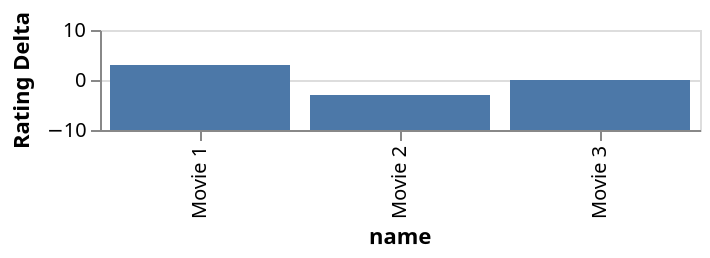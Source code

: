 {
    "$schema": "https://vega.github.io/schema/vega/v3.0.json",
    "description": "Bar graph showing how each film differs from the average rating for that year",
    "autosize": "pad",
    "padding": 5,
    "width": 300,
    "height": 50,
    "style": "cell",
    "data": [
        {
            "name": "source_0",
            "values": [
                {
                    "name": "Movie 1",
                    "Rating": 9,
                    "Year": 2016
                },
                {
                    "name": "Movie 2",
                    "Rating": 3,
                    "Year": 2016
                },
                {
                    "name": "Movie 3",
                    "Rating": 5,
                    "Year": 2015
                }
            ]
        },
        {
            "name": "data_0",
            "source": "source_0",
            "transform": [
                {
                    "type": "window",
                    "params": [
                        null
                    ],
                    "as": [
                        "AverageYearRating"
                    ],
                    "ops": [
                        "mean"
                    ],
                    "fields": [
                        "Rating"
                    ],
                    "sort": {
                        "field": [],
                        "order": []
                    },
                    "groupby": [
                        "Year"
                    ],
                    "frame": [
                        null,
                        null
                    ]
                },
                {
                    "type": "formula",
                    "expr": "datum.Rating - datum.AverageYearRating",
                    "as": "RatingDelta"
                },
                {
                    "type": "filter",
                    "expr": "datum[\"RatingDelta\"] !== null && !isNaN(datum[\"RatingDelta\"])"
                }
            ]
        }
    ],
    "marks": [
        {
            "name": "layer_0_marks",
            "type": "rect",
            "clip": true,
            "style": [
                "bar"
            ],
            "from": {
                "data": "data_0"
            },
            "encode": {
                "update": {
                    "fill": {
                        "value": "#4c78a8"
                    },
                    "x": {
                        "scale": "x",
                        "field": "name"
                    },
                    "width": {
                        "scale": "x",
                        "band": true
                    },
                    "y": {
                        "scale": "y",
                        "field": "RatingDelta"
                    },
                    "y2": {
                        "field": {
                            "group": "height"
                        }
                    }
                }
            }
        }
    ],
    "scales": [
        {
            "name": "x",
            "type": "band",
            "domain": {
                "data": "data_0",
                "field": "name",
                "sort": true
            },
            "range": [
                0,
                {
                    "signal": "width"
                }
            ],
            "paddingInner": 0.1,
            "paddingOuter": 0.05
        },
        {
            "name": "y",
            "type": "linear",
            "domain": [
                -10,
                10
            ],
            "range": [
                {
                    "signal": "height"
                },
                0
            ],
            "nice": true,
            "zero": false
        }
    ],
    "axes": [
        {
            "scale": "x",
            "orient": "bottom",
            "title": "name",
            "labelOverlap": true,
            "encode": {
                "labels": {
                    "update": {
                        "angle": {
                            "value": 270
                        },
                        "align": {
                            "value": "right"
                        },
                        "baseline": {
                            "value": "middle"
                        }
                    }
                }
            },
            "zindex": 1
        },
        {
            "scale": "y",
            "orient": "left",
            "title": "Rating Delta",
            "labelOverlap": true,
            "tickCount": {
                "signal": "ceil(height/40)"
            },
            "zindex": 1
        },
        {
            "scale": "y",
            "orient": "left",
            "grid": true,
            "tickCount": {
                "signal": "ceil(height/40)"
            },
            "gridScale": "x",
            "domain": false,
            "labels": false,
            "maxExtent": 0,
            "minExtent": 0,
            "ticks": false,
            "zindex": 0
        }
    ],
    "config": {
        "axisY": {
            "minExtent": 30
        }
    }
}
